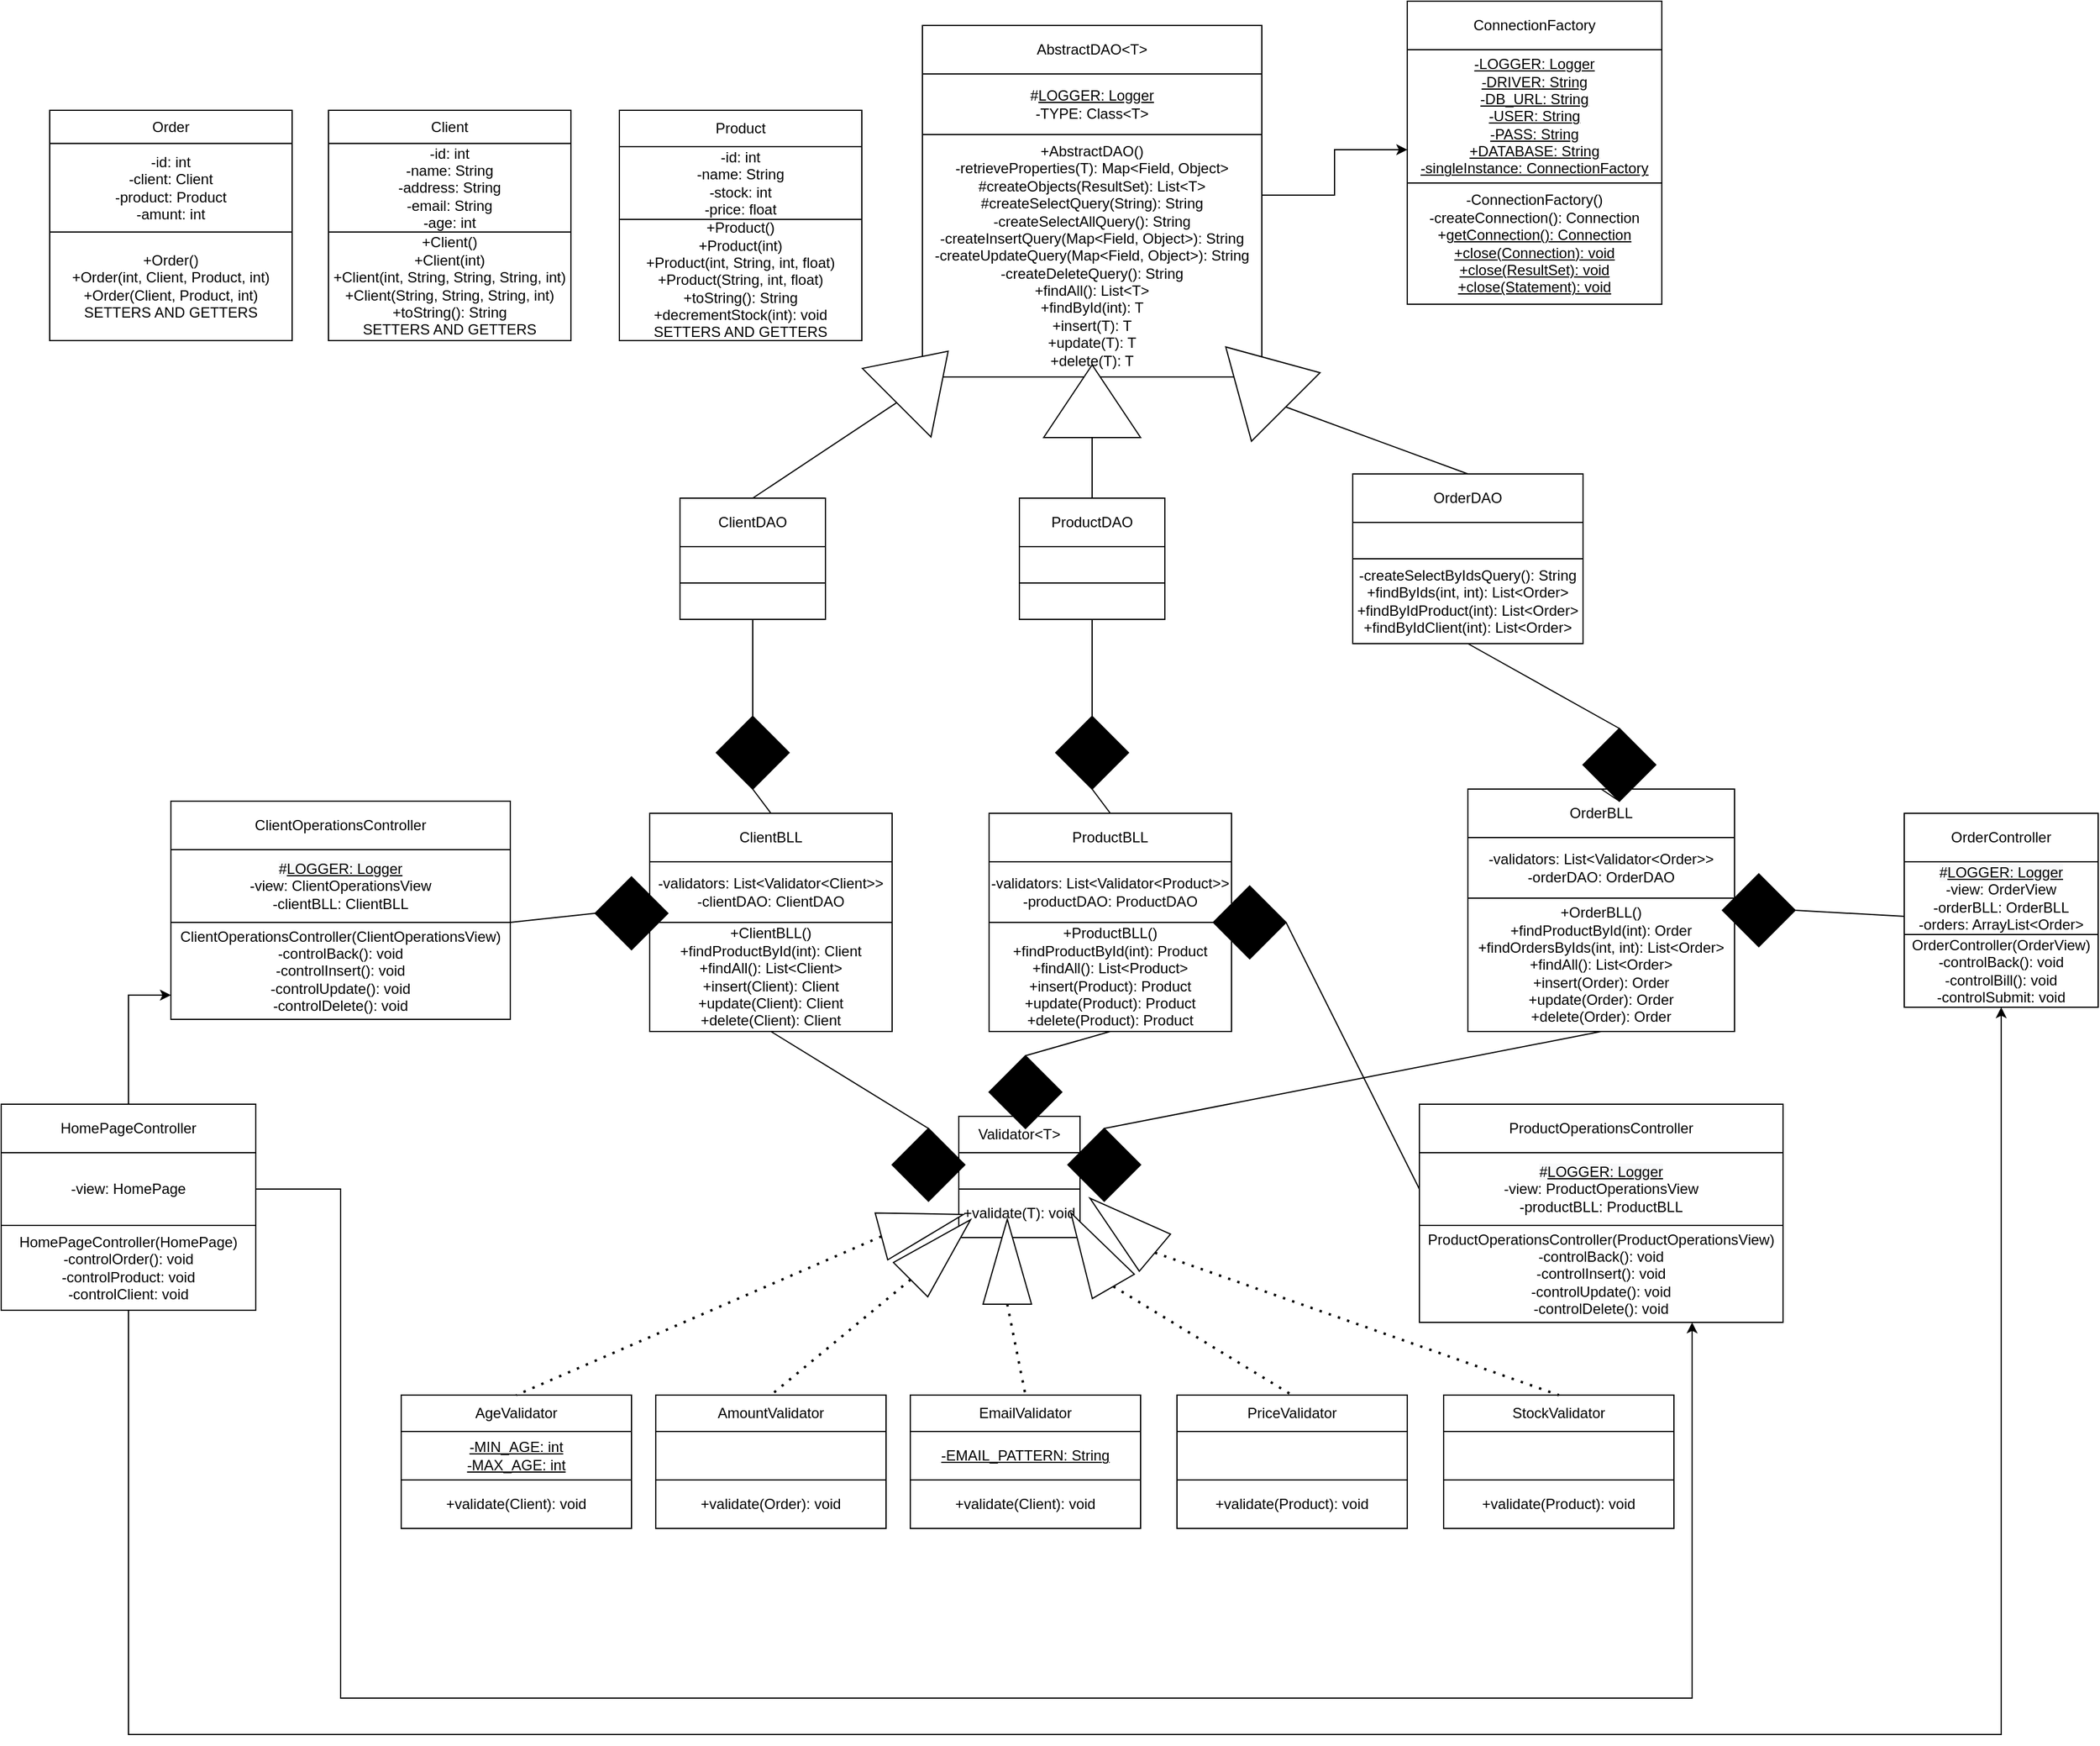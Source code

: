 <mxfile version="17.4.2"><diagram id="sQ50Dwhke8rsSoislaZQ" name="Page-1"><mxGraphModel dx="5110" dy="2160" grid="1" gridSize="10" guides="1" tooltips="1" connect="1" arrows="1" fold="1" page="1" pageScale="1" pageWidth="850" pageHeight="1100" math="0" shadow="0"><root><mxCell id="0"/><mxCell id="1" parent="0"/><mxCell id="ccO9iduACn1csl5vx9l5-5" value="" style="group" vertex="1" connectable="0" parent="1"><mxGeometry x="1180" y="90" width="210" height="250" as="geometry"/></mxCell><mxCell id="ccO9iduACn1csl5vx9l5-1" value="ConnectionFactory" style="rounded=0;whiteSpace=wrap;html=1;" vertex="1" parent="ccO9iduACn1csl5vx9l5-5"><mxGeometry width="210" height="40" as="geometry"/></mxCell><mxCell id="ccO9iduACn1csl5vx9l5-3" value="&lt;u&gt;-LOGGER: Logger&lt;br&gt;-DRIVER: String&lt;br&gt;-DB_URL: String&lt;br&gt;-USER: String&lt;br&gt;-PASS: String&lt;br&gt;+DATABASE: String&lt;br&gt;-singleInstance: ConnectionFactory&lt;br&gt;&lt;/u&gt;" style="rounded=0;whiteSpace=wrap;html=1;" vertex="1" parent="ccO9iduACn1csl5vx9l5-5"><mxGeometry y="40" width="210" height="110" as="geometry"/></mxCell><mxCell id="ccO9iduACn1csl5vx9l5-4" value="-ConnectionFactory()&lt;br&gt;-createConnection(): Connection&lt;br&gt;+&lt;u&gt;getConnection(): Connection&lt;br&gt;+close(Connection): void&lt;br&gt;+close(ResultSet): void&lt;br&gt;+close(Statement): void&lt;br&gt;&lt;/u&gt;" style="rounded=0;whiteSpace=wrap;html=1;" vertex="1" parent="ccO9iduACn1csl5vx9l5-5"><mxGeometry y="150" width="210" height="100" as="geometry"/></mxCell><mxCell id="ccO9iduACn1csl5vx9l5-9" value="" style="group" vertex="1" connectable="0" parent="1"><mxGeometry x="580" y="500" width="120" height="100" as="geometry"/></mxCell><mxCell id="ccO9iduACn1csl5vx9l5-6" value="ClientDAO" style="rounded=0;whiteSpace=wrap;html=1;" vertex="1" parent="ccO9iduACn1csl5vx9l5-9"><mxGeometry width="120" height="40" as="geometry"/></mxCell><mxCell id="ccO9iduACn1csl5vx9l5-7" value="" style="rounded=0;whiteSpace=wrap;html=1;" vertex="1" parent="ccO9iduACn1csl5vx9l5-9"><mxGeometry y="70" width="120" height="30" as="geometry"/></mxCell><mxCell id="ccO9iduACn1csl5vx9l5-8" value="" style="rounded=0;whiteSpace=wrap;html=1;" vertex="1" parent="ccO9iduACn1csl5vx9l5-9"><mxGeometry y="40" width="120" height="30" as="geometry"/></mxCell><mxCell id="ccO9iduACn1csl5vx9l5-10" value="" style="group" vertex="1" connectable="0" parent="1"><mxGeometry x="860" y="500" width="120" height="100" as="geometry"/></mxCell><mxCell id="ccO9iduACn1csl5vx9l5-11" value="ProductDAO" style="rounded=0;whiteSpace=wrap;html=1;" vertex="1" parent="ccO9iduACn1csl5vx9l5-10"><mxGeometry width="120" height="40" as="geometry"/></mxCell><mxCell id="ccO9iduACn1csl5vx9l5-12" value="" style="rounded=0;whiteSpace=wrap;html=1;" vertex="1" parent="ccO9iduACn1csl5vx9l5-10"><mxGeometry y="70" width="120" height="30" as="geometry"/></mxCell><mxCell id="ccO9iduACn1csl5vx9l5-13" value="" style="rounded=0;whiteSpace=wrap;html=1;" vertex="1" parent="ccO9iduACn1csl5vx9l5-10"><mxGeometry y="40" width="120" height="30" as="geometry"/></mxCell><mxCell id="ccO9iduACn1csl5vx9l5-22" value="" style="group" vertex="1" connectable="0" parent="1"><mxGeometry x="1135" y="480" width="190" height="140" as="geometry"/></mxCell><mxCell id="ccO9iduACn1csl5vx9l5-19" value="OrderDAO" style="rounded=0;whiteSpace=wrap;html=1;" vertex="1" parent="ccO9iduACn1csl5vx9l5-22"><mxGeometry width="190" height="40" as="geometry"/></mxCell><mxCell id="ccO9iduACn1csl5vx9l5-20" value="" style="rounded=0;whiteSpace=wrap;html=1;" vertex="1" parent="ccO9iduACn1csl5vx9l5-22"><mxGeometry y="40" width="190" height="30" as="geometry"/></mxCell><mxCell id="ccO9iduACn1csl5vx9l5-21" value="-createSelectByIdsQuery(): String&lt;br&gt;+findByIds(int, int): List&amp;lt;Order&amp;gt;&lt;br&gt;+findByIdProduct(int): List&amp;lt;Order&amp;gt;&lt;br&gt;+findByIdClient(int): List&amp;lt;Order&amp;gt;" style="rounded=0;whiteSpace=wrap;html=1;" vertex="1" parent="ccO9iduACn1csl5vx9l5-22"><mxGeometry y="70" width="190" height="70" as="geometry"/></mxCell><mxCell id="ccO9iduACn1csl5vx9l5-26" value="" style="group" vertex="1" connectable="0" parent="1"><mxGeometry x="780" y="110" width="280" height="290" as="geometry"/></mxCell><mxCell id="ccO9iduACn1csl5vx9l5-23" value="AbstractDAO&amp;lt;T&amp;gt;" style="rounded=0;whiteSpace=wrap;html=1;" vertex="1" parent="ccO9iduACn1csl5vx9l5-26"><mxGeometry width="280" height="40" as="geometry"/></mxCell><mxCell id="ccO9iduACn1csl5vx9l5-24" value="#&lt;u&gt;LOGGER: Logger&lt;/u&gt;&lt;br&gt;-TYPE: Class&amp;lt;T&amp;gt;" style="rounded=0;whiteSpace=wrap;html=1;" vertex="1" parent="ccO9iduACn1csl5vx9l5-26"><mxGeometry y="40" width="280" height="50" as="geometry"/></mxCell><mxCell id="ccO9iduACn1csl5vx9l5-25" value="+AbstractDAO()&lt;br&gt;-retrieveProperties(T): Map&amp;lt;Field, Object&amp;gt;&lt;br&gt;#createObjects(ResultSet): List&amp;lt;T&amp;gt;&lt;br&gt;#createSelectQuery(String): String&lt;br&gt;-createSelectAllQuery(): String&lt;br&gt;-createInsertQuery(Map&amp;lt;Field, Object&amp;gt;): String&lt;br&gt;-createUpdateQuery(Map&amp;lt;Field, Object&amp;gt;): String&lt;br&gt;-createDeleteQuery(): String&lt;br&gt;+findAll(): List&amp;lt;T&amp;gt;&lt;br&gt;+findById(int): T&lt;br&gt;+insert(T): T&lt;br&gt;+update(T): T&lt;br&gt;+delete(T): T" style="rounded=0;whiteSpace=wrap;html=1;" vertex="1" parent="ccO9iduACn1csl5vx9l5-26"><mxGeometry y="90" width="280" height="200" as="geometry"/></mxCell><mxCell id="ccO9iduACn1csl5vx9l5-34" value="" style="group" vertex="1" connectable="0" parent="1"><mxGeometry x="835" y="760" width="200" height="180" as="geometry"/></mxCell><mxCell id="ccO9iduACn1csl5vx9l5-27" value="ProductBLL" style="rounded=0;whiteSpace=wrap;html=1;" vertex="1" parent="ccO9iduACn1csl5vx9l5-34"><mxGeometry width="200" height="40" as="geometry"/></mxCell><mxCell id="ccO9iduACn1csl5vx9l5-30" value="-validators: List&amp;lt;Validator&amp;lt;Product&amp;gt;&amp;gt;&lt;br&gt;-productDAO: ProductDAO" style="rounded=0;whiteSpace=wrap;html=1;" vertex="1" parent="ccO9iduACn1csl5vx9l5-34"><mxGeometry y="40" width="200" height="50" as="geometry"/></mxCell><mxCell id="ccO9iduACn1csl5vx9l5-33" value="+ProductBLL()&lt;br&gt;+findProductById(int): Product&lt;br&gt;+findAll(): List&amp;lt;Product&amp;gt;&lt;br&gt;+insert(Product): Product&lt;br&gt;+update(Product): Product&lt;br&gt;+delete(Product): Product" style="rounded=0;whiteSpace=wrap;html=1;" vertex="1" parent="ccO9iduACn1csl5vx9l5-34"><mxGeometry y="90" width="200" height="90" as="geometry"/></mxCell><mxCell id="ccO9iduACn1csl5vx9l5-35" value="" style="group" vertex="1" connectable="0" parent="1"><mxGeometry x="555" y="760" width="200" height="180" as="geometry"/></mxCell><mxCell id="ccO9iduACn1csl5vx9l5-36" value="ClientBLL" style="rounded=0;whiteSpace=wrap;html=1;" vertex="1" parent="ccO9iduACn1csl5vx9l5-35"><mxGeometry width="200" height="40" as="geometry"/></mxCell><mxCell id="ccO9iduACn1csl5vx9l5-37" value="-validators: List&amp;lt;Validator&amp;lt;Client&amp;gt;&amp;gt;&lt;br&gt;-clientDAO: ClientDAO" style="rounded=0;whiteSpace=wrap;html=1;" vertex="1" parent="ccO9iduACn1csl5vx9l5-35"><mxGeometry y="40" width="200" height="50" as="geometry"/></mxCell><mxCell id="ccO9iduACn1csl5vx9l5-38" value="+ClientBLL()&lt;br&gt;+findProductById(int): Client&lt;br&gt;+findAll(): List&amp;lt;Client&amp;gt;&lt;br&gt;+insert(Client): Client&lt;br&gt;+update(Client): Client&lt;br&gt;+delete(Client): Client" style="rounded=0;whiteSpace=wrap;html=1;" vertex="1" parent="ccO9iduACn1csl5vx9l5-35"><mxGeometry y="90" width="200" height="90" as="geometry"/></mxCell><mxCell id="ccO9iduACn1csl5vx9l5-159" value="" style="rhombus;whiteSpace=wrap;html=1;strokeColor=#000000;fillColor=#000000;" vertex="1" parent="ccO9iduACn1csl5vx9l5-35"><mxGeometry x="-45" y="52.5" width="60" height="60" as="geometry"/></mxCell><mxCell id="ccO9iduACn1csl5vx9l5-39" value="`" style="group" vertex="1" connectable="0" parent="1"><mxGeometry x="1230" y="740" width="230" height="220" as="geometry"/></mxCell><mxCell id="ccO9iduACn1csl5vx9l5-40" value="OrderBLL" style="rounded=0;whiteSpace=wrap;html=1;" vertex="1" parent="ccO9iduACn1csl5vx9l5-39"><mxGeometry width="220" height="40" as="geometry"/></mxCell><mxCell id="ccO9iduACn1csl5vx9l5-41" value="-validators: List&amp;lt;Validator&amp;lt;Order&amp;gt;&amp;gt;&lt;br&gt;-orderDAO: OrderDAO" style="rounded=0;whiteSpace=wrap;html=1;" vertex="1" parent="ccO9iduACn1csl5vx9l5-39"><mxGeometry y="40" width="220" height="50" as="geometry"/></mxCell><mxCell id="ccO9iduACn1csl5vx9l5-42" value="+OrderBLL()&lt;br&gt;+findProductById(int): Order&lt;br&gt;+findOrdersByIds(int, int): List&amp;lt;Order&amp;gt;&lt;br&gt;+findAll(): List&amp;lt;Order&amp;gt;&lt;br&gt;+insert(Order): Order&lt;br&gt;+update(Order): Order&lt;br&gt;+delete(Order): Order" style="rounded=0;whiteSpace=wrap;html=1;" vertex="1" parent="ccO9iduACn1csl5vx9l5-39"><mxGeometry y="90" width="220" height="110" as="geometry"/></mxCell><mxCell id="ccO9iduACn1csl5vx9l5-45" value="" style="endArrow=none;html=1;rounded=0;entryX=0.5;entryY=1;entryDx=0;entryDy=0;exitX=0.5;exitY=0;exitDx=0;exitDy=0;" edge="1" parent="1" source="ccO9iduACn1csl5vx9l5-46" target="ccO9iduACn1csl5vx9l5-7"><mxGeometry width="50" height="50" relative="1" as="geometry"><mxPoint x="640" y="640" as="sourcePoint"/><mxPoint x="970" y="700" as="targetPoint"/></mxGeometry></mxCell><mxCell id="ccO9iduACn1csl5vx9l5-46" value="" style="rhombus;whiteSpace=wrap;html=1;strokeColor=#000000;fillColor=#000000;" vertex="1" parent="1"><mxGeometry x="610" y="680" width="60" height="60" as="geometry"/></mxCell><mxCell id="ccO9iduACn1csl5vx9l5-49" value="" style="endArrow=none;html=1;rounded=0;exitX=0.5;exitY=1;exitDx=0;exitDy=0;entryX=0.5;entryY=0;entryDx=0;entryDy=0;" edge="1" parent="1" source="ccO9iduACn1csl5vx9l5-46" target="ccO9iduACn1csl5vx9l5-36"><mxGeometry width="50" height="50" relative="1" as="geometry"><mxPoint x="920" y="750" as="sourcePoint"/><mxPoint x="640" y="790" as="targetPoint"/></mxGeometry></mxCell><mxCell id="ccO9iduACn1csl5vx9l5-50" value="" style="rhombus;whiteSpace=wrap;html=1;strokeColor=#000000;fillColor=#000000;" vertex="1" parent="1"><mxGeometry x="890" y="680" width="60" height="60" as="geometry"/></mxCell><mxCell id="ccO9iduACn1csl5vx9l5-51" value="" style="rhombus;whiteSpace=wrap;html=1;strokeColor=#000000;fillColor=#000000;" vertex="1" parent="1"><mxGeometry x="1325" y="690" width="60" height="60" as="geometry"/></mxCell><mxCell id="ccO9iduACn1csl5vx9l5-52" value="" style="endArrow=none;html=1;rounded=0;exitX=0.5;exitY=1;exitDx=0;exitDy=0;entryX=0.5;entryY=0;entryDx=0;entryDy=0;" edge="1" parent="1" source="ccO9iduACn1csl5vx9l5-12" target="ccO9iduACn1csl5vx9l5-50"><mxGeometry width="50" height="50" relative="1" as="geometry"><mxPoint x="920" y="750" as="sourcePoint"/><mxPoint x="970" y="700" as="targetPoint"/></mxGeometry></mxCell><mxCell id="ccO9iduACn1csl5vx9l5-53" value="" style="endArrow=none;html=1;rounded=0;exitX=0.5;exitY=1;exitDx=0;exitDy=0;entryX=0.5;entryY=0;entryDx=0;entryDy=0;" edge="1" parent="1" source="ccO9iduACn1csl5vx9l5-50" target="ccO9iduACn1csl5vx9l5-27"><mxGeometry width="50" height="50" relative="1" as="geometry"><mxPoint x="920" y="750" as="sourcePoint"/><mxPoint x="970" y="700" as="targetPoint"/></mxGeometry></mxCell><mxCell id="ccO9iduACn1csl5vx9l5-54" value="" style="endArrow=none;html=1;rounded=0;entryX=0.5;entryY=1;entryDx=0;entryDy=0;exitX=0.5;exitY=0;exitDx=0;exitDy=0;" edge="1" parent="1" source="ccO9iduACn1csl5vx9l5-40" target="ccO9iduACn1csl5vx9l5-51"><mxGeometry width="50" height="50" relative="1" as="geometry"><mxPoint x="920" y="750" as="sourcePoint"/><mxPoint x="970" y="700" as="targetPoint"/></mxGeometry></mxCell><mxCell id="ccO9iduACn1csl5vx9l5-55" value="" style="endArrow=none;html=1;rounded=0;entryX=0.5;entryY=1;entryDx=0;entryDy=0;exitX=0.5;exitY=0;exitDx=0;exitDy=0;" edge="1" parent="1" source="ccO9iduACn1csl5vx9l5-51" target="ccO9iduACn1csl5vx9l5-21"><mxGeometry width="50" height="50" relative="1" as="geometry"><mxPoint x="920" y="750" as="sourcePoint"/><mxPoint x="970" y="700" as="targetPoint"/></mxGeometry></mxCell><mxCell id="ccO9iduACn1csl5vx9l5-56" value="" style="endArrow=none;html=1;rounded=0;entryX=0.5;entryY=0;entryDx=0;entryDy=0;exitX=0;exitY=0.5;exitDx=0;exitDy=0;" edge="1" parent="1" source="ccO9iduACn1csl5vx9l5-59" target="ccO9iduACn1csl5vx9l5-6"><mxGeometry width="50" height="50" relative="1" as="geometry"><mxPoint x="760" y="440" as="sourcePoint"/><mxPoint x="970" y="540" as="targetPoint"/></mxGeometry></mxCell><mxCell id="ccO9iduACn1csl5vx9l5-57" value="" style="endArrow=none;html=1;rounded=0;entryX=0.5;entryY=0;entryDx=0;entryDy=0;exitX=0;exitY=0.5;exitDx=0;exitDy=0;" edge="1" parent="1" source="ccO9iduACn1csl5vx9l5-61" target="ccO9iduACn1csl5vx9l5-11"><mxGeometry width="50" height="50" relative="1" as="geometry"><mxPoint x="920" y="450" as="sourcePoint"/><mxPoint x="650" y="510" as="targetPoint"/></mxGeometry></mxCell><mxCell id="ccO9iduACn1csl5vx9l5-58" value="" style="endArrow=none;html=1;rounded=0;entryX=0.5;entryY=0;entryDx=0;entryDy=0;exitX=0;exitY=0.5;exitDx=0;exitDy=0;" edge="1" parent="1" source="ccO9iduACn1csl5vx9l5-60" target="ccO9iduACn1csl5vx9l5-19"><mxGeometry width="50" height="50" relative="1" as="geometry"><mxPoint x="1040" y="450" as="sourcePoint"/><mxPoint x="930" y="510" as="targetPoint"/></mxGeometry></mxCell><mxCell id="ccO9iduACn1csl5vx9l5-59" value="" style="triangle;whiteSpace=wrap;html=1;strokeColor=#000000;fillColor=#FFFFFF;rotation=-45;" vertex="1" parent="1"><mxGeometry x="750" y="360" width="60" height="80" as="geometry"/></mxCell><mxCell id="ccO9iduACn1csl5vx9l5-60" value="" style="triangle;whiteSpace=wrap;html=1;strokeColor=#000000;fillColor=#FFFFFF;rotation=-135;" vertex="1" parent="1"><mxGeometry x="1020" y="360" width="70" height="80" as="geometry"/></mxCell><mxCell id="ccO9iduACn1csl5vx9l5-61" value="" style="triangle;whiteSpace=wrap;html=1;strokeColor=#000000;fillColor=#FFFFFF;rotation=-90;" vertex="1" parent="1"><mxGeometry x="890" y="380" width="60" height="80" as="geometry"/></mxCell><mxCell id="ccO9iduACn1csl5vx9l5-62" style="edgeStyle=orthogonalEdgeStyle;rounded=0;orthogonalLoop=1;jettySize=auto;html=1;entryX=0;entryY=0.75;entryDx=0;entryDy=0;exitX=1;exitY=0.25;exitDx=0;exitDy=0;" edge="1" parent="1" source="ccO9iduACn1csl5vx9l5-25" target="ccO9iduACn1csl5vx9l5-3"><mxGeometry relative="1" as="geometry"><mxPoint x="770" y="240" as="sourcePoint"/></mxGeometry></mxCell><mxCell id="ccO9iduACn1csl5vx9l5-66" value="" style="group" vertex="1" connectable="0" parent="1"><mxGeometry x="810" y="1010" width="400" height="100" as="geometry"/></mxCell><mxCell id="ccO9iduACn1csl5vx9l5-63" value="Validator&amp;lt;T&amp;gt;" style="rounded=0;whiteSpace=wrap;html=1;strokeColor=#000000;fillColor=#FFFFFF;" vertex="1" parent="ccO9iduACn1csl5vx9l5-66"><mxGeometry width="100" height="30" as="geometry"/></mxCell><mxCell id="ccO9iduACn1csl5vx9l5-64" value="" style="rounded=0;whiteSpace=wrap;html=1;strokeColor=#000000;fillColor=#FFFFFF;" vertex="1" parent="ccO9iduACn1csl5vx9l5-66"><mxGeometry y="30" width="100" height="30" as="geometry"/></mxCell><mxCell id="ccO9iduACn1csl5vx9l5-65" value="+validate(T): void" style="rounded=0;whiteSpace=wrap;html=1;strokeColor=#000000;fillColor=#FFFFFF;" vertex="1" parent="ccO9iduACn1csl5vx9l5-66"><mxGeometry y="60" width="100" height="40" as="geometry"/></mxCell><mxCell id="ccO9iduACn1csl5vx9l5-106" value="" style="rhombus;whiteSpace=wrap;html=1;strokeColor=#000000;fillColor=#000000;" vertex="1" parent="ccO9iduACn1csl5vx9l5-66"><mxGeometry x="90" y="10" width="60" height="60" as="geometry"/></mxCell><mxCell id="ccO9iduACn1csl5vx9l5-70" value="" style="group" vertex="1" connectable="0" parent="1"><mxGeometry x="350" y="1240" width="190" height="110" as="geometry"/></mxCell><mxCell id="ccO9iduACn1csl5vx9l5-67" value="AgeValidator" style="rounded=0;whiteSpace=wrap;html=1;strokeColor=#000000;fillColor=#FFFFFF;" vertex="1" parent="ccO9iduACn1csl5vx9l5-70"><mxGeometry width="190" height="30" as="geometry"/></mxCell><mxCell id="ccO9iduACn1csl5vx9l5-68" value="&lt;u&gt;-MIN_AGE: int&lt;br&gt;-MAX_AGE: int&lt;/u&gt;" style="rounded=0;whiteSpace=wrap;html=1;strokeColor=#000000;fillColor=#FFFFFF;" vertex="1" parent="ccO9iduACn1csl5vx9l5-70"><mxGeometry y="30" width="190" height="40" as="geometry"/></mxCell><mxCell id="ccO9iduACn1csl5vx9l5-69" value="+validate(Client): void" style="rounded=0;whiteSpace=wrap;html=1;strokeColor=#000000;fillColor=#FFFFFF;" vertex="1" parent="ccO9iduACn1csl5vx9l5-70"><mxGeometry y="70" width="190" height="40" as="geometry"/></mxCell><mxCell id="ccO9iduACn1csl5vx9l5-71" value="" style="group" vertex="1" connectable="0" parent="1"><mxGeometry x="560" y="1240" width="190" height="110" as="geometry"/></mxCell><mxCell id="ccO9iduACn1csl5vx9l5-72" value="AmountValidator" style="rounded=0;whiteSpace=wrap;html=1;strokeColor=#000000;fillColor=#FFFFFF;" vertex="1" parent="ccO9iduACn1csl5vx9l5-71"><mxGeometry width="190" height="30" as="geometry"/></mxCell><mxCell id="ccO9iduACn1csl5vx9l5-73" value="" style="rounded=0;whiteSpace=wrap;html=1;strokeColor=#000000;fillColor=#FFFFFF;" vertex="1" parent="ccO9iduACn1csl5vx9l5-71"><mxGeometry y="30" width="190" height="40" as="geometry"/></mxCell><mxCell id="ccO9iduACn1csl5vx9l5-74" value="+validate(Order): void" style="rounded=0;whiteSpace=wrap;html=1;strokeColor=#000000;fillColor=#FFFFFF;" vertex="1" parent="ccO9iduACn1csl5vx9l5-71"><mxGeometry y="70" width="190" height="40" as="geometry"/></mxCell><mxCell id="ccO9iduACn1csl5vx9l5-75" value="" style="group" vertex="1" connectable="0" parent="1"><mxGeometry x="770" y="1240" width="190" height="110" as="geometry"/></mxCell><mxCell id="ccO9iduACn1csl5vx9l5-76" value="EmailValidator" style="rounded=0;whiteSpace=wrap;html=1;strokeColor=#000000;fillColor=#FFFFFF;" vertex="1" parent="ccO9iduACn1csl5vx9l5-75"><mxGeometry width="190" height="30" as="geometry"/></mxCell><mxCell id="ccO9iduACn1csl5vx9l5-77" value="&lt;u&gt;-EMAIL_PATTERN: String&lt;/u&gt;" style="rounded=0;whiteSpace=wrap;html=1;strokeColor=#000000;fillColor=#FFFFFF;" vertex="1" parent="ccO9iduACn1csl5vx9l5-75"><mxGeometry y="30" width="190" height="40" as="geometry"/></mxCell><mxCell id="ccO9iduACn1csl5vx9l5-78" value="+validate(Client): void" style="rounded=0;whiteSpace=wrap;html=1;strokeColor=#000000;fillColor=#FFFFFF;" vertex="1" parent="ccO9iduACn1csl5vx9l5-75"><mxGeometry y="70" width="190" height="40" as="geometry"/></mxCell><mxCell id="ccO9iduACn1csl5vx9l5-79" value="" style="group" vertex="1" connectable="0" parent="1"><mxGeometry x="990" y="1240" width="190" height="110" as="geometry"/></mxCell><mxCell id="ccO9iduACn1csl5vx9l5-80" value="PriceValidator" style="rounded=0;whiteSpace=wrap;html=1;strokeColor=#000000;fillColor=#FFFFFF;" vertex="1" parent="ccO9iduACn1csl5vx9l5-79"><mxGeometry width="190" height="30" as="geometry"/></mxCell><mxCell id="ccO9iduACn1csl5vx9l5-81" value="" style="rounded=0;whiteSpace=wrap;html=1;strokeColor=#000000;fillColor=#FFFFFF;" vertex="1" parent="ccO9iduACn1csl5vx9l5-79"><mxGeometry y="30" width="190" height="40" as="geometry"/></mxCell><mxCell id="ccO9iduACn1csl5vx9l5-82" value="+validate(Product): void" style="rounded=0;whiteSpace=wrap;html=1;strokeColor=#000000;fillColor=#FFFFFF;" vertex="1" parent="ccO9iduACn1csl5vx9l5-79"><mxGeometry y="70" width="190" height="40" as="geometry"/></mxCell><mxCell id="ccO9iduACn1csl5vx9l5-84" value="" style="group" vertex="1" connectable="0" parent="1"><mxGeometry x="1210" y="1240" width="190" height="110" as="geometry"/></mxCell><mxCell id="ccO9iduACn1csl5vx9l5-85" value="StockValidator" style="rounded=0;whiteSpace=wrap;html=1;strokeColor=#000000;fillColor=#FFFFFF;" vertex="1" parent="ccO9iduACn1csl5vx9l5-84"><mxGeometry width="190" height="30" as="geometry"/></mxCell><mxCell id="ccO9iduACn1csl5vx9l5-86" value="" style="rounded=0;whiteSpace=wrap;html=1;strokeColor=#000000;fillColor=#FFFFFF;" vertex="1" parent="ccO9iduACn1csl5vx9l5-84"><mxGeometry y="30" width="190" height="40" as="geometry"/></mxCell><mxCell id="ccO9iduACn1csl5vx9l5-87" value="+validate(Product): void" style="rounded=0;whiteSpace=wrap;html=1;strokeColor=#000000;fillColor=#FFFFFF;" vertex="1" parent="ccO9iduACn1csl5vx9l5-84"><mxGeometry y="70" width="190" height="40" as="geometry"/></mxCell><mxCell id="ccO9iduACn1csl5vx9l5-90" value="" style="endArrow=none;dashed=1;html=1;dashPattern=1 3;strokeWidth=2;rounded=0;entryX=0.5;entryY=0;entryDx=0;entryDy=0;exitX=0;exitY=0.5;exitDx=0;exitDy=0;" edge="1" parent="1" source="ccO9iduACn1csl5vx9l5-96" target="ccO9iduACn1csl5vx9l5-67"><mxGeometry width="50" height="50" relative="1" as="geometry"><mxPoint x="620" y="1150" as="sourcePoint"/><mxPoint x="810" y="1240" as="targetPoint"/></mxGeometry></mxCell><mxCell id="ccO9iduACn1csl5vx9l5-92" value="" style="endArrow=none;dashed=1;html=1;dashPattern=1 3;strokeWidth=2;rounded=0;entryX=0.5;entryY=0;entryDx=0;entryDy=0;exitX=0;exitY=0.5;exitDx=0;exitDy=0;" edge="1" parent="1" source="ccO9iduACn1csl5vx9l5-97" target="ccO9iduACn1csl5vx9l5-72"><mxGeometry width="50" height="50" relative="1" as="geometry"><mxPoint x="740" y="1160" as="sourcePoint"/><mxPoint x="610.0" y="1230" as="targetPoint"/></mxGeometry></mxCell><mxCell id="ccO9iduACn1csl5vx9l5-93" value="" style="endArrow=none;dashed=1;html=1;dashPattern=1 3;strokeWidth=2;rounded=0;entryX=0.5;entryY=0;entryDx=0;entryDy=0;exitX=0;exitY=0.5;exitDx=0;exitDy=0;" edge="1" parent="1" source="ccO9iduACn1csl5vx9l5-100" target="ccO9iduACn1csl5vx9l5-85"><mxGeometry width="50" height="50" relative="1" as="geometry"><mxPoint x="1090" y="1160" as="sourcePoint"/><mxPoint x="1190" y="1210" as="targetPoint"/></mxGeometry></mxCell><mxCell id="ccO9iduACn1csl5vx9l5-94" value="" style="endArrow=none;dashed=1;html=1;dashPattern=1 3;strokeWidth=2;rounded=0;entryX=0.5;entryY=0;entryDx=0;entryDy=0;exitX=0;exitY=0.5;exitDx=0;exitDy=0;" edge="1" parent="1" source="ccO9iduACn1csl5vx9l5-99" target="ccO9iduACn1csl5vx9l5-80"><mxGeometry width="50" height="50" relative="1" as="geometry"><mxPoint x="950" y="1150" as="sourcePoint"/><mxPoint x="1285" y="1250" as="targetPoint"/></mxGeometry></mxCell><mxCell id="ccO9iduACn1csl5vx9l5-95" value="" style="endArrow=none;dashed=1;html=1;dashPattern=1 3;strokeWidth=2;rounded=0;entryX=0.5;entryY=0;entryDx=0;entryDy=0;exitX=0;exitY=0.5;exitDx=0;exitDy=0;" edge="1" parent="1" source="ccO9iduACn1csl5vx9l5-98" target="ccO9iduACn1csl5vx9l5-76"><mxGeometry width="50" height="50" relative="1" as="geometry"><mxPoint x="850" y="1150" as="sourcePoint"/><mxPoint x="1065" y="1250" as="targetPoint"/></mxGeometry></mxCell><mxCell id="ccO9iduACn1csl5vx9l5-96" value="" style="triangle;whiteSpace=wrap;html=1;strokeColor=#000000;fillColor=#FFFFFF;rotation=-15;" vertex="1" parent="1"><mxGeometry x="745" y="1080" width="70" height="40" as="geometry"/></mxCell><mxCell id="ccO9iduACn1csl5vx9l5-97" value="" style="triangle;whiteSpace=wrap;html=1;strokeColor=#000000;fillColor=#FFFFFF;rotation=-45;" vertex="1" parent="1"><mxGeometry x="760" y="1100" width="70" height="40" as="geometry"/></mxCell><mxCell id="ccO9iduACn1csl5vx9l5-98" value="" style="triangle;whiteSpace=wrap;html=1;strokeColor=#000000;fillColor=#FFFFFF;rotation=-90;" vertex="1" parent="1"><mxGeometry x="815" y="1110" width="70" height="40" as="geometry"/></mxCell><mxCell id="ccO9iduACn1csl5vx9l5-99" value="" style="triangle;whiteSpace=wrap;html=1;strokeColor=#000000;fillColor=#FFFFFF;rotation=-120;" vertex="1" parent="1"><mxGeometry x="885" y="1100" width="70" height="40" as="geometry"/></mxCell><mxCell id="ccO9iduACn1csl5vx9l5-100" value="" style="triangle;whiteSpace=wrap;html=1;strokeColor=#000000;fillColor=#FFFFFF;rotation=-140;" vertex="1" parent="1"><mxGeometry x="910" y="1080" width="70" height="40" as="geometry"/></mxCell><mxCell id="ccO9iduACn1csl5vx9l5-103" value="" style="endArrow=none;html=1;rounded=0;entryX=0.5;entryY=1;entryDx=0;entryDy=0;exitX=0.5;exitY=0;exitDx=0;exitDy=0;" edge="1" parent="1" source="ccO9iduACn1csl5vx9l5-105" target="ccO9iduACn1csl5vx9l5-33"><mxGeometry width="50" height="50" relative="1" as="geometry"><mxPoint x="590" y="970" as="sourcePoint"/><mxPoint x="590" y="930" as="targetPoint"/></mxGeometry></mxCell><mxCell id="ccO9iduACn1csl5vx9l5-107" value="" style="endArrow=none;html=1;rounded=0;exitX=0.5;exitY=1;exitDx=0;exitDy=0;entryX=0.5;entryY=0;entryDx=0;entryDy=0;" edge="1" parent="1" target="ccO9iduACn1csl5vx9l5-104" source="ccO9iduACn1csl5vx9l5-38"><mxGeometry width="50" height="50" relative="1" as="geometry"><mxPoint x="870" y="930" as="sourcePoint"/><mxPoint x="655" y="1010" as="targetPoint"/></mxGeometry></mxCell><mxCell id="ccO9iduACn1csl5vx9l5-108" value="" style="endArrow=none;html=1;rounded=0;entryX=0.5;entryY=1;entryDx=0;entryDy=0;exitX=0.5;exitY=0;exitDx=0;exitDy=0;" edge="1" parent="1" source="ccO9iduACn1csl5vx9l5-106" target="ccO9iduACn1csl5vx9l5-42"><mxGeometry width="50" height="50" relative="1" as="geometry"><mxPoint x="870" y="1080" as="sourcePoint"/><mxPoint x="1180" y="950" as="targetPoint"/></mxGeometry></mxCell><mxCell id="ccO9iduACn1csl5vx9l5-105" value="" style="rhombus;whiteSpace=wrap;html=1;strokeColor=#000000;fillColor=#000000;" vertex="1" parent="1"><mxGeometry x="835" y="960" width="60" height="60" as="geometry"/></mxCell><mxCell id="ccO9iduACn1csl5vx9l5-104" value="" style="rhombus;whiteSpace=wrap;html=1;strokeColor=#000000;fillColor=#000000;" vertex="1" parent="1"><mxGeometry x="755" y="1020" width="60" height="60" as="geometry"/></mxCell><mxCell id="ccO9iduACn1csl5vx9l5-113" value="" style="group" vertex="1" connectable="0" parent="1"><mxGeometry x="530" y="180" width="200" height="230" as="geometry"/></mxCell><mxCell id="ccO9iduACn1csl5vx9l5-110" value="Product" style="rounded=0;whiteSpace=wrap;html=1;strokeColor=#000000;fillColor=#FFFFFF;" vertex="1" parent="ccO9iduACn1csl5vx9l5-113"><mxGeometry width="200" height="30" as="geometry"/></mxCell><mxCell id="ccO9iduACn1csl5vx9l5-111" value="-id: int&lt;br&gt;-name: String&lt;br&gt;-stock: int&lt;br&gt;-price: float" style="rounded=0;whiteSpace=wrap;html=1;strokeColor=#000000;fillColor=#FFFFFF;" vertex="1" parent="ccO9iduACn1csl5vx9l5-113"><mxGeometry y="30" width="200" height="60" as="geometry"/></mxCell><mxCell id="ccO9iduACn1csl5vx9l5-112" value="+Product()&lt;br&gt;+Product(int)&lt;br&gt;+Product(int, String, int, float)&lt;br&gt;+Product(String, int, float)&lt;br&gt;+toString(): String&lt;br&gt;+decrementStock(int): void&lt;br&gt;SETTERS AND GETTERS" style="rounded=0;whiteSpace=wrap;html=1;strokeColor=#000000;fillColor=#FFFFFF;" vertex="1" parent="ccO9iduACn1csl5vx9l5-113"><mxGeometry y="90" width="200" height="100" as="geometry"/></mxCell><mxCell id="ccO9iduACn1csl5vx9l5-114" value="" style="group" vertex="1" connectable="0" parent="1"><mxGeometry x="290" y="180" width="200" height="210" as="geometry"/></mxCell><mxCell id="ccO9iduACn1csl5vx9l5-115" value="Client" style="rounded=0;whiteSpace=wrap;html=1;strokeColor=#000000;fillColor=#FFFFFF;" vertex="1" parent="ccO9iduACn1csl5vx9l5-114"><mxGeometry width="200" height="27.391" as="geometry"/></mxCell><mxCell id="ccO9iduACn1csl5vx9l5-116" value="-id: int&lt;br&gt;-name: String&lt;br&gt;-address: String&lt;br&gt;-email: String&lt;br&gt;-age: int" style="rounded=0;whiteSpace=wrap;html=1;strokeColor=#000000;fillColor=#FFFFFF;" vertex="1" parent="ccO9iduACn1csl5vx9l5-114"><mxGeometry y="27.391" width="200" height="73.043" as="geometry"/></mxCell><mxCell id="ccO9iduACn1csl5vx9l5-117" value="+Client()&lt;br&gt;+Client(int)&lt;br&gt;+Client(int, String, String, String, int)&lt;br&gt;+Client(String, String, String, int)&lt;br&gt;+toString(): String&lt;br&gt;SETTERS AND GETTERS" style="rounded=0;whiteSpace=wrap;html=1;strokeColor=#000000;fillColor=#FFFFFF;" vertex="1" parent="ccO9iduACn1csl5vx9l5-114"><mxGeometry y="100.43" width="200" height="89.57" as="geometry"/></mxCell><mxCell id="ccO9iduACn1csl5vx9l5-118" value="" style="group" vertex="1" connectable="0" parent="1"><mxGeometry x="60" y="180" width="200" height="210" as="geometry"/></mxCell><mxCell id="ccO9iduACn1csl5vx9l5-119" value="Order" style="rounded=0;whiteSpace=wrap;html=1;strokeColor=#000000;fillColor=#FFFFFF;" vertex="1" parent="ccO9iduACn1csl5vx9l5-118"><mxGeometry width="200" height="27.391" as="geometry"/></mxCell><mxCell id="ccO9iduACn1csl5vx9l5-120" value="-id: int&lt;br&gt;-client: Client&lt;br&gt;-product: Product&lt;br&gt;-amunt: int" style="rounded=0;whiteSpace=wrap;html=1;strokeColor=#000000;fillColor=#FFFFFF;" vertex="1" parent="ccO9iduACn1csl5vx9l5-118"><mxGeometry y="27.391" width="200" height="73.043" as="geometry"/></mxCell><mxCell id="ccO9iduACn1csl5vx9l5-121" value="+Order()&lt;br&gt;+Order(int, Client, Product, int)&lt;br&gt;+Order(Client, Product, int)&lt;br&gt;SETTERS AND GETTERS" style="rounded=0;whiteSpace=wrap;html=1;strokeColor=#000000;fillColor=#FFFFFF;" vertex="1" parent="ccO9iduACn1csl5vx9l5-118"><mxGeometry y="100.43" width="200" height="89.57" as="geometry"/></mxCell><mxCell id="ccO9iduACn1csl5vx9l5-149" value="" style="group" vertex="1" connectable="0" parent="1"><mxGeometry x="160" y="750" width="280" height="180" as="geometry"/></mxCell><mxCell id="ccO9iduACn1csl5vx9l5-134" value="&lt;span&gt;ClientOperationsController&lt;/span&gt;" style="rounded=0;whiteSpace=wrap;html=1;labelBackgroundColor=#FFFFFF;fontFamily=Helvetica;fontColor=#000000;strokeColor=#000000;fillColor=#FFFFFF;" vertex="1" parent="ccO9iduACn1csl5vx9l5-149"><mxGeometry width="280" height="40" as="geometry"/></mxCell><mxCell id="ccO9iduACn1csl5vx9l5-139" value="&lt;span style=&quot;background-color: rgb(248 , 249 , 250)&quot;&gt;#&lt;/span&gt;&lt;u style=&quot;background-color: rgb(248 , 249 , 250)&quot;&gt;LOGGER: Logger&lt;/u&gt;&lt;br&gt;-view: ClientOperationsView&lt;br&gt;-clientBLL: ClientBLL" style="rounded=0;whiteSpace=wrap;html=1;labelBackgroundColor=#FFFFFF;fontFamily=Helvetica;fontColor=#000000;strokeColor=#000000;fillColor=#FFFFFF;" vertex="1" parent="ccO9iduACn1csl5vx9l5-149"><mxGeometry y="40" width="280" height="60" as="geometry"/></mxCell><mxCell id="ccO9iduACn1csl5vx9l5-148" value="ClientOperationsController(ClientOperationsView)&lt;br&gt;-controlBack(): void&lt;br&gt;-controlInsert(): void&lt;br&gt;-controlUpdate(): void&lt;br&gt;-controlDelete(): void" style="rounded=0;whiteSpace=wrap;html=1;labelBackgroundColor=#FFFFFF;fontFamily=Helvetica;fontColor=#000000;strokeColor=#000000;fillColor=#FFFFFF;" vertex="1" parent="ccO9iduACn1csl5vx9l5-149"><mxGeometry y="100" width="280" height="80" as="geometry"/></mxCell><mxCell id="ccO9iduACn1csl5vx9l5-150" value="" style="group" vertex="1" connectable="0" parent="1"><mxGeometry x="1190" y="1000" width="300" height="180" as="geometry"/></mxCell><mxCell id="ccO9iduACn1csl5vx9l5-135" value="ProductOperationsController" style="rounded=0;whiteSpace=wrap;html=1;labelBackgroundColor=#FFFFFF;fontFamily=Helvetica;fontColor=#000000;strokeColor=#000000;fillColor=#FFFFFF;" vertex="1" parent="ccO9iduACn1csl5vx9l5-150"><mxGeometry width="300" height="40" as="geometry"/></mxCell><mxCell id="ccO9iduACn1csl5vx9l5-140" value="&lt;span style=&quot;background-color: rgb(248 , 249 , 250)&quot;&gt;#&lt;/span&gt;&lt;u style=&quot;background-color: rgb(248 , 249 , 250)&quot;&gt;LOGGER: Logger&lt;/u&gt;&lt;br&gt;-view: ProductOperationsView&lt;br&gt;-productBLL: ProductBLL" style="rounded=0;whiteSpace=wrap;html=1;labelBackgroundColor=#FFFFFF;fontFamily=Helvetica;fontColor=#000000;strokeColor=#000000;fillColor=#FFFFFF;" vertex="1" parent="ccO9iduACn1csl5vx9l5-150"><mxGeometry y="40" width="300" height="60" as="geometry"/></mxCell><mxCell id="ccO9iduACn1csl5vx9l5-144" value="ProductOperationsController(ProductOperationsView)&lt;br&gt;-controlBack(): void&lt;br&gt;-controlInsert(): void&lt;br&gt;-controlUpdate(): void&lt;br&gt;-controlDelete(): void" style="rounded=0;whiteSpace=wrap;html=1;labelBackgroundColor=#FFFFFF;fontFamily=Helvetica;fontColor=#000000;strokeColor=#000000;fillColor=#FFFFFF;" vertex="1" parent="ccO9iduACn1csl5vx9l5-150"><mxGeometry y="100" width="300" height="80" as="geometry"/></mxCell><mxCell id="ccO9iduACn1csl5vx9l5-151" value="" style="group" vertex="1" connectable="0" parent="1"><mxGeometry x="1590" y="760" width="160" height="160" as="geometry"/></mxCell><mxCell id="ccO9iduACn1csl5vx9l5-136" value="OrderController" style="rounded=0;whiteSpace=wrap;html=1;labelBackgroundColor=#FFFFFF;fontFamily=Helvetica;fontColor=#000000;strokeColor=#000000;fillColor=#FFFFFF;" vertex="1" parent="ccO9iduACn1csl5vx9l5-151"><mxGeometry width="160" height="40" as="geometry"/></mxCell><mxCell id="ccO9iduACn1csl5vx9l5-141" value="&lt;span style=&quot;background-color: rgb(248 , 249 , 250)&quot;&gt;#&lt;/span&gt;&lt;u style=&quot;background-color: rgb(248 , 249 , 250)&quot;&gt;LOGGER: Logger&lt;/u&gt;&lt;br&gt;-view: OrderView&lt;br&gt;-orderBLL: OrderBLL&lt;br&gt;-orders: ArrayList&amp;lt;Order&amp;gt;" style="rounded=0;whiteSpace=wrap;html=1;labelBackgroundColor=#FFFFFF;fontFamily=Helvetica;fontColor=#000000;strokeColor=#000000;fillColor=#FFFFFF;" vertex="1" parent="ccO9iduACn1csl5vx9l5-151"><mxGeometry y="40" width="160" height="60" as="geometry"/></mxCell><mxCell id="ccO9iduACn1csl5vx9l5-145" value="OrderController(OrderView)&lt;br&gt;-controlBack(): void&lt;br&gt;-controlBill(): void&lt;br&gt;-controlSubmit: void" style="rounded=0;whiteSpace=wrap;html=1;labelBackgroundColor=#FFFFFF;fontFamily=Helvetica;fontColor=#000000;strokeColor=#000000;fillColor=#FFFFFF;" vertex="1" parent="ccO9iduACn1csl5vx9l5-151"><mxGeometry y="100" width="160" height="60" as="geometry"/></mxCell><mxCell id="ccO9iduACn1csl5vx9l5-152" value="" style="group" vertex="1" connectable="0" parent="1"><mxGeometry x="20" y="1000" width="210" height="170" as="geometry"/></mxCell><mxCell id="ccO9iduACn1csl5vx9l5-137" value="HomePageController" style="rounded=0;whiteSpace=wrap;html=1;labelBackgroundColor=#FFFFFF;fontFamily=Helvetica;fontColor=#000000;strokeColor=#000000;fillColor=#FFFFFF;" vertex="1" parent="ccO9iduACn1csl5vx9l5-152"><mxGeometry width="210" height="40" as="geometry"/></mxCell><mxCell id="ccO9iduACn1csl5vx9l5-142" value="-view: HomePage" style="rounded=0;whiteSpace=wrap;html=1;labelBackgroundColor=#FFFFFF;fontFamily=Helvetica;fontColor=#000000;strokeColor=#000000;fillColor=#FFFFFF;" vertex="1" parent="ccO9iduACn1csl5vx9l5-152"><mxGeometry y="40" width="210" height="60" as="geometry"/></mxCell><mxCell id="ccO9iduACn1csl5vx9l5-146" value="HomePageController(HomePage)&lt;br&gt;-controlOrder(): void&lt;br&gt;-controlProduct: void&lt;br&gt;-controlClient: void" style="rounded=0;whiteSpace=wrap;html=1;labelBackgroundColor=#FFFFFF;fontFamily=Helvetica;fontColor=#000000;strokeColor=#000000;fillColor=#FFFFFF;" vertex="1" parent="ccO9iduACn1csl5vx9l5-152"><mxGeometry y="100" width="210" height="70" as="geometry"/></mxCell><mxCell id="ccO9iduACn1csl5vx9l5-153" value="" style="rhombus;whiteSpace=wrap;html=1;strokeColor=#000000;fillColor=#000000;" vertex="1" parent="1"><mxGeometry x="1440" y="810" width="60" height="60" as="geometry"/></mxCell><mxCell id="ccO9iduACn1csl5vx9l5-154" value="" style="endArrow=none;html=1;rounded=0;exitX=0;exitY=0.75;exitDx=0;exitDy=0;entryX=1;entryY=0.5;entryDx=0;entryDy=0;" edge="1" parent="1" target="ccO9iduACn1csl5vx9l5-153" source="ccO9iduACn1csl5vx9l5-141"><mxGeometry width="50" height="50" relative="1" as="geometry"><mxPoint x="1520" y="850" as="sourcePoint"/><mxPoint x="1570" y="950" as="targetPoint"/></mxGeometry></mxCell><mxCell id="ccO9iduACn1csl5vx9l5-157" value="" style="rhombus;whiteSpace=wrap;html=1;strokeColor=#000000;fillColor=#000000;" vertex="1" parent="1"><mxGeometry x="1020" y="820" width="60" height="60" as="geometry"/></mxCell><mxCell id="ccO9iduACn1csl5vx9l5-158" value="" style="endArrow=none;html=1;rounded=0;exitX=0;exitY=0.5;exitDx=0;exitDy=0;entryX=1;entryY=0.5;entryDx=0;entryDy=0;" edge="1" parent="1" target="ccO9iduACn1csl5vx9l5-157" source="ccO9iduACn1csl5vx9l5-140"><mxGeometry width="50" height="50" relative="1" as="geometry"><mxPoint x="1170" y="855" as="sourcePoint"/><mxPoint x="1150" y="960" as="targetPoint"/></mxGeometry></mxCell><mxCell id="ccO9iduACn1csl5vx9l5-160" value="" style="endArrow=none;html=1;rounded=0;exitX=1;exitY=0;exitDx=0;exitDy=0;entryX=0;entryY=0.5;entryDx=0;entryDy=0;" edge="1" parent="1" target="ccO9iduACn1csl5vx9l5-159" source="ccO9iduACn1csl5vx9l5-148"><mxGeometry width="50" height="50" relative="1" as="geometry"><mxPoint x="560" y="687.5" as="sourcePoint"/><mxPoint x="640" y="952.5" as="targetPoint"/></mxGeometry></mxCell><mxCell id="ccO9iduACn1csl5vx9l5-161" style="edgeStyle=orthogonalEdgeStyle;rounded=0;orthogonalLoop=1;jettySize=auto;html=1;exitX=0.5;exitY=0;exitDx=0;exitDy=0;entryX=0;entryY=0.75;entryDx=0;entryDy=0;fontFamily=Helvetica;fontColor=#000000;" edge="1" parent="1" source="ccO9iduACn1csl5vx9l5-137" target="ccO9iduACn1csl5vx9l5-148"><mxGeometry relative="1" as="geometry"/></mxCell><mxCell id="ccO9iduACn1csl5vx9l5-162" style="edgeStyle=orthogonalEdgeStyle;rounded=0;orthogonalLoop=1;jettySize=auto;html=1;exitX=1;exitY=0.5;exitDx=0;exitDy=0;fontFamily=Helvetica;fontColor=#000000;entryX=0.75;entryY=1;entryDx=0;entryDy=0;" edge="1" parent="1" source="ccO9iduACn1csl5vx9l5-142" target="ccO9iduACn1csl5vx9l5-144"><mxGeometry relative="1" as="geometry"><mxPoint x="1140" y="1440" as="targetPoint"/><Array as="points"><mxPoint x="300" y="1070"/><mxPoint x="300" y="1490"/><mxPoint x="1415" y="1490"/></Array></mxGeometry></mxCell><mxCell id="ccO9iduACn1csl5vx9l5-163" style="edgeStyle=orthogonalEdgeStyle;rounded=0;orthogonalLoop=1;jettySize=auto;html=1;exitX=0.5;exitY=1;exitDx=0;exitDy=0;entryX=0.5;entryY=1;entryDx=0;entryDy=0;fontFamily=Helvetica;fontColor=#000000;" edge="1" parent="1" source="ccO9iduACn1csl5vx9l5-146" target="ccO9iduACn1csl5vx9l5-145"><mxGeometry relative="1" as="geometry"><Array as="points"><mxPoint x="125" y="1520"/><mxPoint x="1670" y="1520"/></Array></mxGeometry></mxCell></root></mxGraphModel></diagram></mxfile>